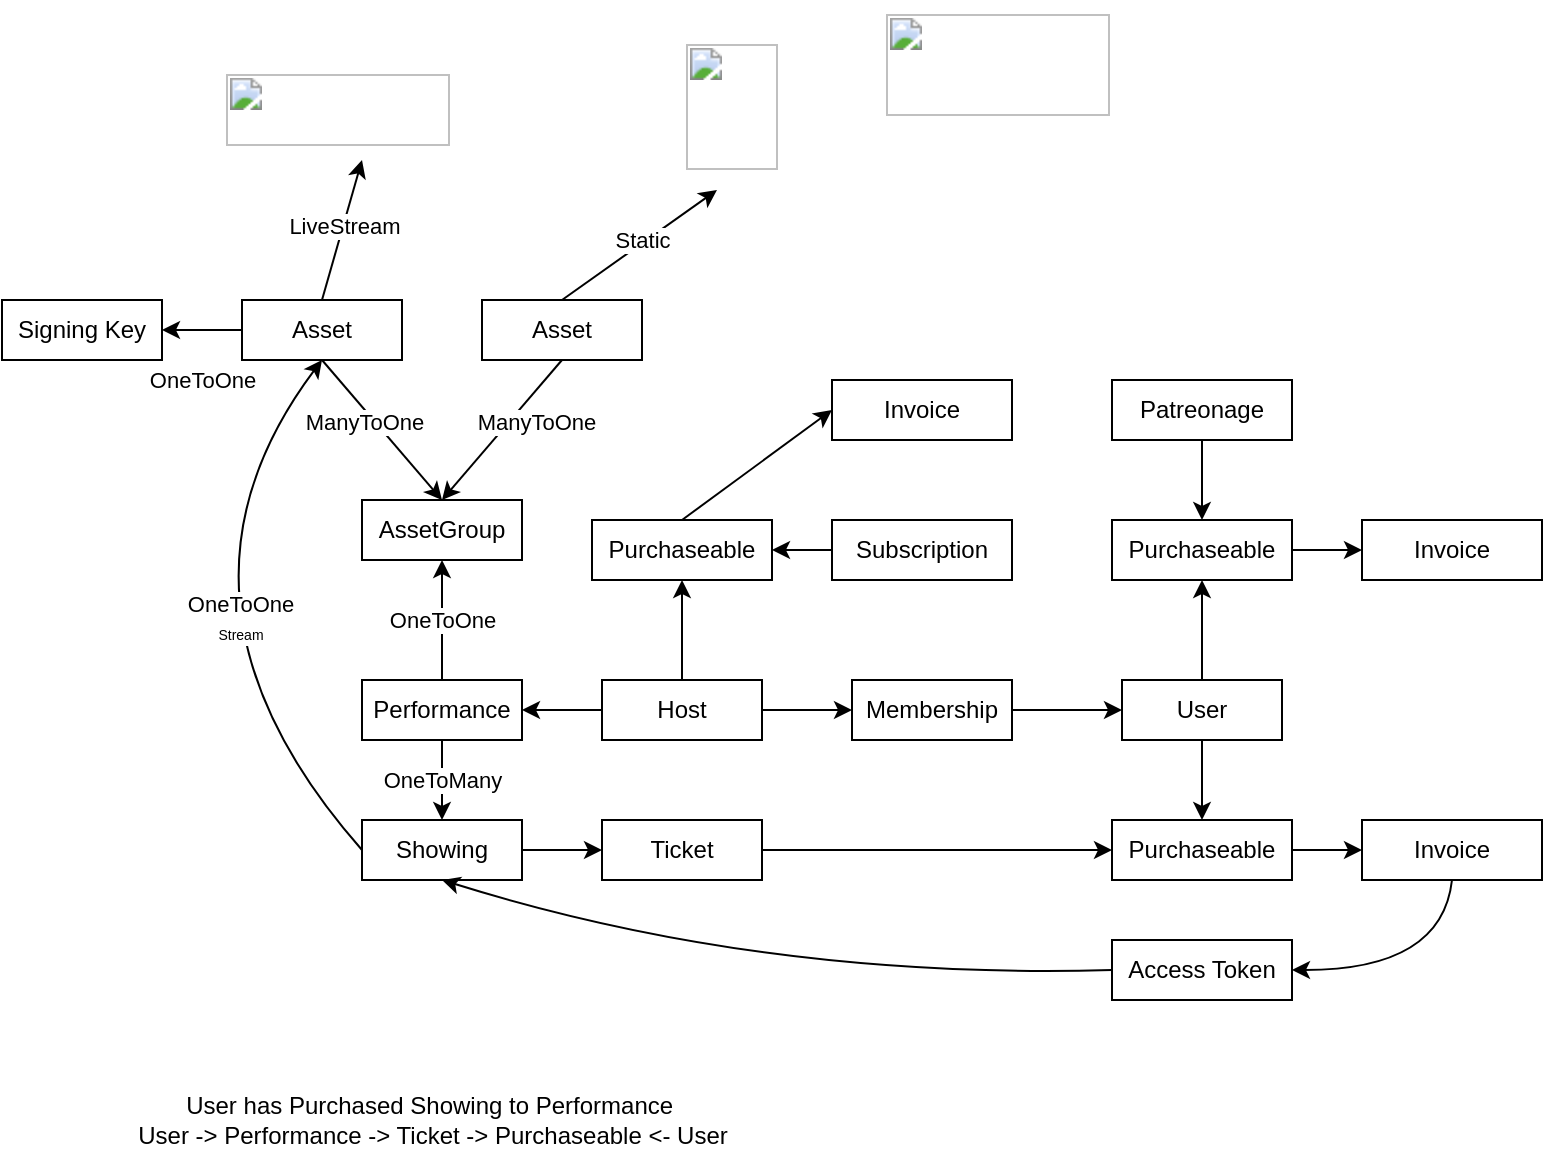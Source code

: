 <mxfile version="14.5.7" type="github">
  <diagram id="jlVQ54RJutcMB-vLSh-o" name="Page-1">
    <mxGraphModel dx="2022" dy="771" grid="1" gridSize="10" guides="1" tooltips="1" connect="1" arrows="1" fold="1" page="1" pageScale="1" pageWidth="827" pageHeight="1169" math="0" shadow="0">
      <root>
        <mxCell id="0" />
        <mxCell id="1" parent="0" />
        <mxCell id="pIG1mHE-JtHDSWWCl5V9-18" style="orthogonalLoop=1;jettySize=auto;html=1;exitX=0.5;exitY=0;exitDx=0;exitDy=0;entryX=0.5;entryY=1;entryDx=0;entryDy=0;" edge="1" parent="1" source="s5hdMo3swykQcyM0sJtl-2" target="pIG1mHE-JtHDSWWCl5V9-12">
          <mxGeometry relative="1" as="geometry" />
        </mxCell>
        <mxCell id="pIG1mHE-JtHDSWWCl5V9-21" value="LiveStream" style="edgeLabel;html=1;align=center;verticalAlign=middle;resizable=0;points=[];" vertex="1" connectable="0" parent="pIG1mHE-JtHDSWWCl5V9-18">
          <mxGeometry x="0.051" relative="1" as="geometry">
            <mxPoint as="offset" />
          </mxGeometry>
        </mxCell>
        <mxCell id="pIG1mHE-JtHDSWWCl5V9-27" value="OneToOne" style="edgeStyle=none;rounded=0;orthogonalLoop=1;jettySize=auto;html=1;exitX=0;exitY=0.5;exitDx=0;exitDy=0;entryX=1;entryY=0.5;entryDx=0;entryDy=0;" edge="1" parent="1" source="s5hdMo3swykQcyM0sJtl-2" target="pIG1mHE-JtHDSWWCl5V9-26">
          <mxGeometry y="25" relative="1" as="geometry">
            <mxPoint as="offset" />
          </mxGeometry>
        </mxCell>
        <mxCell id="s5hdMo3swykQcyM0sJtl-2" value="Asset" style="whiteSpace=wrap;html=1;" parent="1" vertex="1">
          <mxGeometry x="140" y="190" width="80" height="30" as="geometry" />
        </mxCell>
        <mxCell id="s5hdMo3swykQcyM0sJtl-4" value="AssetGroup" style="whiteSpace=wrap;html=1;" parent="1" vertex="1">
          <mxGeometry x="200" y="290" width="80" height="30" as="geometry" />
        </mxCell>
        <mxCell id="s5hdMo3swykQcyM0sJtl-5" value="" style="endArrow=classic;html=1;exitX=0.5;exitY=1;exitDx=0;exitDy=0;entryX=0.5;entryY=0;entryDx=0;entryDy=0;" parent="1" source="s5hdMo3swykQcyM0sJtl-2" target="s5hdMo3swykQcyM0sJtl-4" edge="1">
          <mxGeometry width="50" height="50" relative="1" as="geometry">
            <mxPoint x="390" y="590" as="sourcePoint" />
            <mxPoint x="440" y="540" as="targetPoint" />
          </mxGeometry>
        </mxCell>
        <mxCell id="s5hdMo3swykQcyM0sJtl-8" value="ManyToOne" style="edgeLabel;html=1;align=center;verticalAlign=middle;resizable=0;points=[];" parent="s5hdMo3swykQcyM0sJtl-5" vertex="1" connectable="0">
          <mxGeometry x="-0.05" y="-1" relative="1" as="geometry">
            <mxPoint x="-7.52" y="-3.64" as="offset" />
          </mxGeometry>
        </mxCell>
        <mxCell id="pIG1mHE-JtHDSWWCl5V9-20" style="rounded=0;orthogonalLoop=1;jettySize=auto;html=1;exitX=0.5;exitY=0;exitDx=0;exitDy=0;entryX=0.25;entryY=1;entryDx=0;entryDy=0;" edge="1" parent="1" source="pIG1mHE-JtHDSWWCl5V9-9" target="pIG1mHE-JtHDSWWCl5V9-14">
          <mxGeometry relative="1" as="geometry" />
        </mxCell>
        <mxCell id="pIG1mHE-JtHDSWWCl5V9-22" value="Static" style="edgeLabel;html=1;align=center;verticalAlign=middle;resizable=0;points=[];" vertex="1" connectable="0" parent="pIG1mHE-JtHDSWWCl5V9-20">
          <mxGeometry x="-0.117" y="-2" relative="1" as="geometry">
            <mxPoint x="4.53" y="-7.28" as="offset" />
          </mxGeometry>
        </mxCell>
        <mxCell id="pIG1mHE-JtHDSWWCl5V9-9" value="Asset" style="whiteSpace=wrap;html=1;" vertex="1" parent="1">
          <mxGeometry x="260" y="190" width="80" height="30" as="geometry" />
        </mxCell>
        <mxCell id="pIG1mHE-JtHDSWWCl5V9-10" value="" style="endArrow=classic;html=1;exitX=0.5;exitY=1;exitDx=0;exitDy=0;" edge="1" parent="1" source="pIG1mHE-JtHDSWWCl5V9-9">
          <mxGeometry width="50" height="50" relative="1" as="geometry">
            <mxPoint x="390" y="590" as="sourcePoint" />
            <mxPoint x="240" y="290" as="targetPoint" />
          </mxGeometry>
        </mxCell>
        <mxCell id="pIG1mHE-JtHDSWWCl5V9-11" value="ManyToOne" style="edgeLabel;html=1;align=center;verticalAlign=middle;resizable=0;points=[];" vertex="1" connectable="0" parent="pIG1mHE-JtHDSWWCl5V9-10">
          <mxGeometry x="-0.352" y="1" relative="1" as="geometry">
            <mxPoint x="5.22" y="6.97" as="offset" />
          </mxGeometry>
        </mxCell>
        <mxCell id="pIG1mHE-JtHDSWWCl5V9-12" value="&lt;meta charset=&quot;utf-8&quot;&gt;&lt;b style=&quot;font-weight: normal&quot; id=&quot;docs-internal-guid-0f073973-7fff-128c-2dd6-fd4f54b8fba7&quot;&gt;&lt;img width=&quot;112px;&quot; height=&quot;36px;&quot; src=&quot;https://lh3.googleusercontent.com/moUIRsZ1jEKVraeA3_ruoL0zZlKVkELPQ5vEorCDa4Q2_4CtAe1N1Kux7FhtR7qN0haTPoQy_97jtew4BKWFIy2a9m7a5TdXx-X8vQc3whtYIYYN0-1AghXnTcwje9f2EM1WHVUG53Dh5w&quot;&gt;&lt;/b&gt;" style="text;whiteSpace=wrap;html=1;" vertex="1" parent="1">
          <mxGeometry x="130" y="70" width="140" height="50" as="geometry" />
        </mxCell>
        <mxCell id="pIG1mHE-JtHDSWWCl5V9-14" value="&lt;meta charset=&quot;utf-8&quot;&gt;&lt;b style=&quot;font-weight: normal&quot; id=&quot;docs-internal-guid-debdb4e1-7fff-314e-bcb0-e49847668a86&quot;&gt;&lt;img width=&quot;46px;&quot; height=&quot;63px;&quot; src=&quot;https://lh5.googleusercontent.com/fuSW8iK2bHO0453A4wwoxDLhwnSIyXBcf46Ny87PUOe9MnXREErEF9GBUxKITXfuMhSD7DCXscXTDZT6Wr01uNbLCwHL2WVILOt6RERZuAauYnUJ3N5EnTzgtxGDDz3yeL3vslos12ng4A&quot;&gt;&lt;/b&gt;" style="text;whiteSpace=wrap;html=1;" vertex="1" parent="1">
          <mxGeometry x="360" y="55" width="70" height="80" as="geometry" />
        </mxCell>
        <mxCell id="pIG1mHE-JtHDSWWCl5V9-15" value="&lt;meta charset=&quot;utf-8&quot;&gt;&lt;b style=&quot;font-weight: normal&quot; id=&quot;docs-internal-guid-70df078c-7fff-4bed-1c45-12ffc66bde9b&quot;&gt;&lt;img width=&quot;112px;&quot; height=&quot;51px;&quot; src=&quot;https://lh3.googleusercontent.com/hgXjVIHaD0-EnfL0vmMI1Dp9MZOZ903wTi-jQojSy3NgELD4a6DDZWJNZQV_jQ387VCq6a7_guCQtjx3vEerCDUwBuQrxofgdycoHSELPqFxCEAOP1_kCNDRZ-P0WpfmMifQe2zCHjR3ZQ&quot;&gt;&lt;/b&gt;" style="text;whiteSpace=wrap;html=1;" vertex="1" parent="1">
          <mxGeometry x="460" y="40" width="140" height="70" as="geometry" />
        </mxCell>
        <mxCell id="pIG1mHE-JtHDSWWCl5V9-23" value="OneToOne" style="edgeStyle=none;rounded=0;orthogonalLoop=1;jettySize=auto;html=1;exitX=0.5;exitY=0;exitDx=0;exitDy=0;entryX=0.5;entryY=1;entryDx=0;entryDy=0;" edge="1" parent="1" source="pIG1mHE-JtHDSWWCl5V9-19" target="s5hdMo3swykQcyM0sJtl-4">
          <mxGeometry relative="1" as="geometry" />
        </mxCell>
        <mxCell id="pIG1mHE-JtHDSWWCl5V9-25" value="OneToMany" style="edgeStyle=none;rounded=0;orthogonalLoop=1;jettySize=auto;html=1;exitX=0.5;exitY=1;exitDx=0;exitDy=0;entryX=0.5;entryY=0;entryDx=0;entryDy=0;" edge="1" parent="1" source="pIG1mHE-JtHDSWWCl5V9-19" target="pIG1mHE-JtHDSWWCl5V9-24">
          <mxGeometry relative="1" as="geometry" />
        </mxCell>
        <mxCell id="pIG1mHE-JtHDSWWCl5V9-19" value="Performance" style="whiteSpace=wrap;html=1;" vertex="1" parent="1">
          <mxGeometry x="200" y="380" width="80" height="30" as="geometry" />
        </mxCell>
        <mxCell id="pIG1mHE-JtHDSWWCl5V9-28" style="edgeStyle=none;orthogonalLoop=1;jettySize=auto;html=1;exitX=0;exitY=0.5;exitDx=0;exitDy=0;entryX=0.5;entryY=1;entryDx=0;entryDy=0;curved=1;" edge="1" parent="1" source="pIG1mHE-JtHDSWWCl5V9-24" target="s5hdMo3swykQcyM0sJtl-2">
          <mxGeometry relative="1" as="geometry">
            <Array as="points">
              <mxPoint x="90" y="340" />
            </Array>
          </mxGeometry>
        </mxCell>
        <mxCell id="pIG1mHE-JtHDSWWCl5V9-29" value="OneToOne&lt;br style=&quot;font-size: 8px&quot;&gt;&lt;font style=&quot;font-size: 7px&quot;&gt;Stream&lt;/font&gt;" style="edgeLabel;html=1;align=center;verticalAlign=middle;resizable=0;points=[];" vertex="1" connectable="0" parent="pIG1mHE-JtHDSWWCl5V9-28">
          <mxGeometry x="-0.19" y="-31" relative="1" as="geometry">
            <mxPoint as="offset" />
          </mxGeometry>
        </mxCell>
        <mxCell id="pIG1mHE-JtHDSWWCl5V9-44" style="edgeStyle=none;curved=1;orthogonalLoop=1;jettySize=auto;html=1;exitX=1;exitY=0.5;exitDx=0;exitDy=0;entryX=0;entryY=0.5;entryDx=0;entryDy=0;" edge="1" parent="1" source="pIG1mHE-JtHDSWWCl5V9-24" target="pIG1mHE-JtHDSWWCl5V9-30">
          <mxGeometry relative="1" as="geometry" />
        </mxCell>
        <mxCell id="pIG1mHE-JtHDSWWCl5V9-24" value="Showing" style="whiteSpace=wrap;html=1;" vertex="1" parent="1">
          <mxGeometry x="200" y="450" width="80" height="30" as="geometry" />
        </mxCell>
        <mxCell id="pIG1mHE-JtHDSWWCl5V9-26" value="Signing Key" style="whiteSpace=wrap;html=1;" vertex="1" parent="1">
          <mxGeometry x="20" y="190" width="80" height="30" as="geometry" />
        </mxCell>
        <mxCell id="pIG1mHE-JtHDSWWCl5V9-42" style="edgeStyle=none;curved=1;orthogonalLoop=1;jettySize=auto;html=1;exitX=1;exitY=0.5;exitDx=0;exitDy=0;entryX=0;entryY=0.5;entryDx=0;entryDy=0;" edge="1" parent="1" source="pIG1mHE-JtHDSWWCl5V9-30" target="pIG1mHE-JtHDSWWCl5V9-31">
          <mxGeometry relative="1" as="geometry" />
        </mxCell>
        <mxCell id="pIG1mHE-JtHDSWWCl5V9-30" value="Ticket" style="whiteSpace=wrap;html=1;" vertex="1" parent="1">
          <mxGeometry x="320" y="450" width="80" height="30" as="geometry" />
        </mxCell>
        <mxCell id="pIG1mHE-JtHDSWWCl5V9-53" style="edgeStyle=none;curved=1;orthogonalLoop=1;jettySize=auto;html=1;exitX=1;exitY=0.5;exitDx=0;exitDy=0;entryX=0;entryY=0.5;entryDx=0;entryDy=0;" edge="1" parent="1" source="pIG1mHE-JtHDSWWCl5V9-31" target="pIG1mHE-JtHDSWWCl5V9-40">
          <mxGeometry relative="1" as="geometry" />
        </mxCell>
        <mxCell id="pIG1mHE-JtHDSWWCl5V9-31" value="Purchaseable" style="whiteSpace=wrap;html=1;" vertex="1" parent="1">
          <mxGeometry x="575" y="450" width="90" height="30" as="geometry" />
        </mxCell>
        <mxCell id="pIG1mHE-JtHDSWWCl5V9-39" style="edgeStyle=none;curved=1;orthogonalLoop=1;jettySize=auto;html=1;exitX=0.5;exitY=1;exitDx=0;exitDy=0;entryX=0.5;entryY=0;entryDx=0;entryDy=0;" edge="1" parent="1" source="pIG1mHE-JtHDSWWCl5V9-32" target="pIG1mHE-JtHDSWWCl5V9-31">
          <mxGeometry relative="1" as="geometry" />
        </mxCell>
        <mxCell id="pIG1mHE-JtHDSWWCl5V9-58" style="edgeStyle=none;curved=1;orthogonalLoop=1;jettySize=auto;html=1;exitX=0.5;exitY=0;exitDx=0;exitDy=0;entryX=0.5;entryY=1;entryDx=0;entryDy=0;" edge="1" parent="1" source="pIG1mHE-JtHDSWWCl5V9-32" target="pIG1mHE-JtHDSWWCl5V9-45">
          <mxGeometry relative="1" as="geometry" />
        </mxCell>
        <mxCell id="pIG1mHE-JtHDSWWCl5V9-32" value="User" style="whiteSpace=wrap;html=1;" vertex="1" parent="1">
          <mxGeometry x="580" y="380" width="80" height="30" as="geometry" />
        </mxCell>
        <mxCell id="pIG1mHE-JtHDSWWCl5V9-36" style="edgeStyle=none;curved=1;orthogonalLoop=1;jettySize=auto;html=1;exitX=0;exitY=0.5;exitDx=0;exitDy=0;entryX=1;entryY=0.5;entryDx=0;entryDy=0;" edge="1" parent="1" source="pIG1mHE-JtHDSWWCl5V9-33" target="pIG1mHE-JtHDSWWCl5V9-19">
          <mxGeometry relative="1" as="geometry" />
        </mxCell>
        <mxCell id="pIG1mHE-JtHDSWWCl5V9-37" style="edgeStyle=none;curved=1;orthogonalLoop=1;jettySize=auto;html=1;exitX=1;exitY=0.5;exitDx=0;exitDy=0;entryX=0;entryY=0.5;entryDx=0;entryDy=0;" edge="1" parent="1" source="pIG1mHE-JtHDSWWCl5V9-33" target="pIG1mHE-JtHDSWWCl5V9-34">
          <mxGeometry relative="1" as="geometry" />
        </mxCell>
        <mxCell id="pIG1mHE-JtHDSWWCl5V9-51" style="edgeStyle=none;curved=1;orthogonalLoop=1;jettySize=auto;html=1;exitX=0.5;exitY=0;exitDx=0;exitDy=0;entryX=0.5;entryY=1;entryDx=0;entryDy=0;" edge="1" parent="1" source="pIG1mHE-JtHDSWWCl5V9-33" target="pIG1mHE-JtHDSWWCl5V9-48">
          <mxGeometry relative="1" as="geometry" />
        </mxCell>
        <mxCell id="pIG1mHE-JtHDSWWCl5V9-33" value="Host" style="whiteSpace=wrap;html=1;" vertex="1" parent="1">
          <mxGeometry x="320" y="380" width="80" height="30" as="geometry" />
        </mxCell>
        <mxCell id="pIG1mHE-JtHDSWWCl5V9-38" style="edgeStyle=none;curved=1;orthogonalLoop=1;jettySize=auto;html=1;exitX=1;exitY=0.5;exitDx=0;exitDy=0;entryX=0;entryY=0.5;entryDx=0;entryDy=0;" edge="1" parent="1" source="pIG1mHE-JtHDSWWCl5V9-34" target="pIG1mHE-JtHDSWWCl5V9-32">
          <mxGeometry relative="1" as="geometry" />
        </mxCell>
        <mxCell id="pIG1mHE-JtHDSWWCl5V9-34" value="Membership" style="whiteSpace=wrap;html=1;" vertex="1" parent="1">
          <mxGeometry x="445" y="380" width="80" height="30" as="geometry" />
        </mxCell>
        <mxCell id="pIG1mHE-JtHDSWWCl5V9-65" style="edgeStyle=none;curved=1;orthogonalLoop=1;jettySize=auto;html=1;exitX=0.5;exitY=1;exitDx=0;exitDy=0;entryX=1;entryY=0.5;entryDx=0;entryDy=0;" edge="1" parent="1" source="pIG1mHE-JtHDSWWCl5V9-40" target="pIG1mHE-JtHDSWWCl5V9-63">
          <mxGeometry relative="1" as="geometry">
            <Array as="points">
              <mxPoint x="740" y="525" />
            </Array>
          </mxGeometry>
        </mxCell>
        <mxCell id="pIG1mHE-JtHDSWWCl5V9-40" value="Invoice" style="whiteSpace=wrap;html=1;" vertex="1" parent="1">
          <mxGeometry x="700" y="450" width="90" height="30" as="geometry" />
        </mxCell>
        <mxCell id="pIG1mHE-JtHDSWWCl5V9-61" style="edgeStyle=none;curved=1;orthogonalLoop=1;jettySize=auto;html=1;exitX=1;exitY=0.5;exitDx=0;exitDy=0;entryX=0;entryY=0.5;entryDx=0;entryDy=0;" edge="1" parent="1" source="pIG1mHE-JtHDSWWCl5V9-45" target="pIG1mHE-JtHDSWWCl5V9-46">
          <mxGeometry relative="1" as="geometry" />
        </mxCell>
        <mxCell id="pIG1mHE-JtHDSWWCl5V9-45" value="Purchaseable" style="whiteSpace=wrap;html=1;" vertex="1" parent="1">
          <mxGeometry x="575" y="300" width="90" height="30" as="geometry" />
        </mxCell>
        <mxCell id="pIG1mHE-JtHDSWWCl5V9-46" value="Invoice" style="whiteSpace=wrap;html=1;" vertex="1" parent="1">
          <mxGeometry x="700" y="300" width="90" height="30" as="geometry" />
        </mxCell>
        <mxCell id="pIG1mHE-JtHDSWWCl5V9-59" style="edgeStyle=none;curved=1;orthogonalLoop=1;jettySize=auto;html=1;exitX=0.5;exitY=1;exitDx=0;exitDy=0;entryX=0.5;entryY=0;entryDx=0;entryDy=0;" edge="1" parent="1" source="pIG1mHE-JtHDSWWCl5V9-47" target="pIG1mHE-JtHDSWWCl5V9-45">
          <mxGeometry relative="1" as="geometry" />
        </mxCell>
        <mxCell id="pIG1mHE-JtHDSWWCl5V9-47" value="Patreonage" style="whiteSpace=wrap;html=1;" vertex="1" parent="1">
          <mxGeometry x="575" y="230" width="90" height="30" as="geometry" />
        </mxCell>
        <mxCell id="pIG1mHE-JtHDSWWCl5V9-54" style="edgeStyle=none;curved=1;orthogonalLoop=1;jettySize=auto;html=1;exitX=0.5;exitY=0;exitDx=0;exitDy=0;entryX=0;entryY=0.5;entryDx=0;entryDy=0;" edge="1" parent="1" source="pIG1mHE-JtHDSWWCl5V9-48" target="pIG1mHE-JtHDSWWCl5V9-50">
          <mxGeometry relative="1" as="geometry" />
        </mxCell>
        <mxCell id="pIG1mHE-JtHDSWWCl5V9-48" value="Purchaseable" style="whiteSpace=wrap;html=1;" vertex="1" parent="1">
          <mxGeometry x="315" y="300" width="90" height="30" as="geometry" />
        </mxCell>
        <mxCell id="pIG1mHE-JtHDSWWCl5V9-57" style="edgeStyle=none;curved=1;orthogonalLoop=1;jettySize=auto;html=1;exitX=0;exitY=0.5;exitDx=0;exitDy=0;entryX=1;entryY=0.5;entryDx=0;entryDy=0;" edge="1" parent="1" source="pIG1mHE-JtHDSWWCl5V9-49" target="pIG1mHE-JtHDSWWCl5V9-48">
          <mxGeometry relative="1" as="geometry" />
        </mxCell>
        <mxCell id="pIG1mHE-JtHDSWWCl5V9-49" value="Subscription" style="whiteSpace=wrap;html=1;" vertex="1" parent="1">
          <mxGeometry x="435" y="300" width="90" height="30" as="geometry" />
        </mxCell>
        <mxCell id="pIG1mHE-JtHDSWWCl5V9-50" value="Invoice" style="whiteSpace=wrap;html=1;" vertex="1" parent="1">
          <mxGeometry x="435" y="230" width="90" height="30" as="geometry" />
        </mxCell>
        <mxCell id="pIG1mHE-JtHDSWWCl5V9-66" style="edgeStyle=none;curved=1;orthogonalLoop=1;jettySize=auto;html=1;exitX=0;exitY=0.5;exitDx=0;exitDy=0;entryX=0.5;entryY=1;entryDx=0;entryDy=0;" edge="1" parent="1" source="pIG1mHE-JtHDSWWCl5V9-63" target="pIG1mHE-JtHDSWWCl5V9-24">
          <mxGeometry relative="1" as="geometry">
            <Array as="points">
              <mxPoint x="400" y="530" />
            </Array>
          </mxGeometry>
        </mxCell>
        <mxCell id="pIG1mHE-JtHDSWWCl5V9-63" value="Access Token" style="whiteSpace=wrap;html=1;" vertex="1" parent="1">
          <mxGeometry x="575" y="510" width="90" height="30" as="geometry" />
        </mxCell>
        <mxCell id="pIG1mHE-JtHDSWWCl5V9-71" value="User has Purchased Showing to Performance&amp;nbsp;&lt;br&gt;User -&amp;gt; Performance -&amp;gt; Ticket -&amp;gt; Purchaseable &amp;lt;- User" style="text;html=1;align=center;verticalAlign=middle;resizable=0;points=[];autosize=1;" vertex="1" parent="1">
          <mxGeometry x="80" y="585" width="310" height="30" as="geometry" />
        </mxCell>
      </root>
    </mxGraphModel>
  </diagram>
</mxfile>
